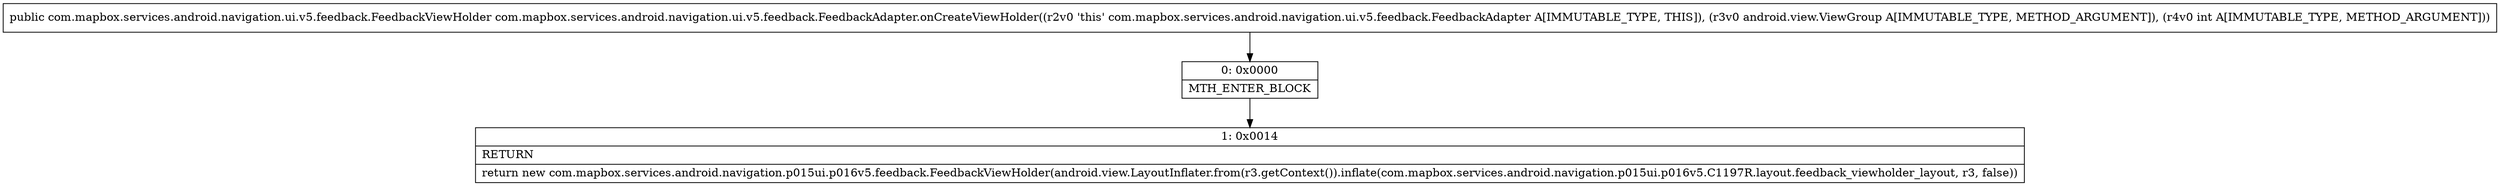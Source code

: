 digraph "CFG forcom.mapbox.services.android.navigation.ui.v5.feedback.FeedbackAdapter.onCreateViewHolder(Landroid\/view\/ViewGroup;I)Lcom\/mapbox\/services\/android\/navigation\/ui\/v5\/feedback\/FeedbackViewHolder;" {
Node_0 [shape=record,label="{0\:\ 0x0000|MTH_ENTER_BLOCK\l}"];
Node_1 [shape=record,label="{1\:\ 0x0014|RETURN\l|return new com.mapbox.services.android.navigation.p015ui.p016v5.feedback.FeedbackViewHolder(android.view.LayoutInflater.from(r3.getContext()).inflate(com.mapbox.services.android.navigation.p015ui.p016v5.C1197R.layout.feedback_viewholder_layout, r3, false))\l}"];
MethodNode[shape=record,label="{public com.mapbox.services.android.navigation.ui.v5.feedback.FeedbackViewHolder com.mapbox.services.android.navigation.ui.v5.feedback.FeedbackAdapter.onCreateViewHolder((r2v0 'this' com.mapbox.services.android.navigation.ui.v5.feedback.FeedbackAdapter A[IMMUTABLE_TYPE, THIS]), (r3v0 android.view.ViewGroup A[IMMUTABLE_TYPE, METHOD_ARGUMENT]), (r4v0 int A[IMMUTABLE_TYPE, METHOD_ARGUMENT])) }"];
MethodNode -> Node_0;
Node_0 -> Node_1;
}

